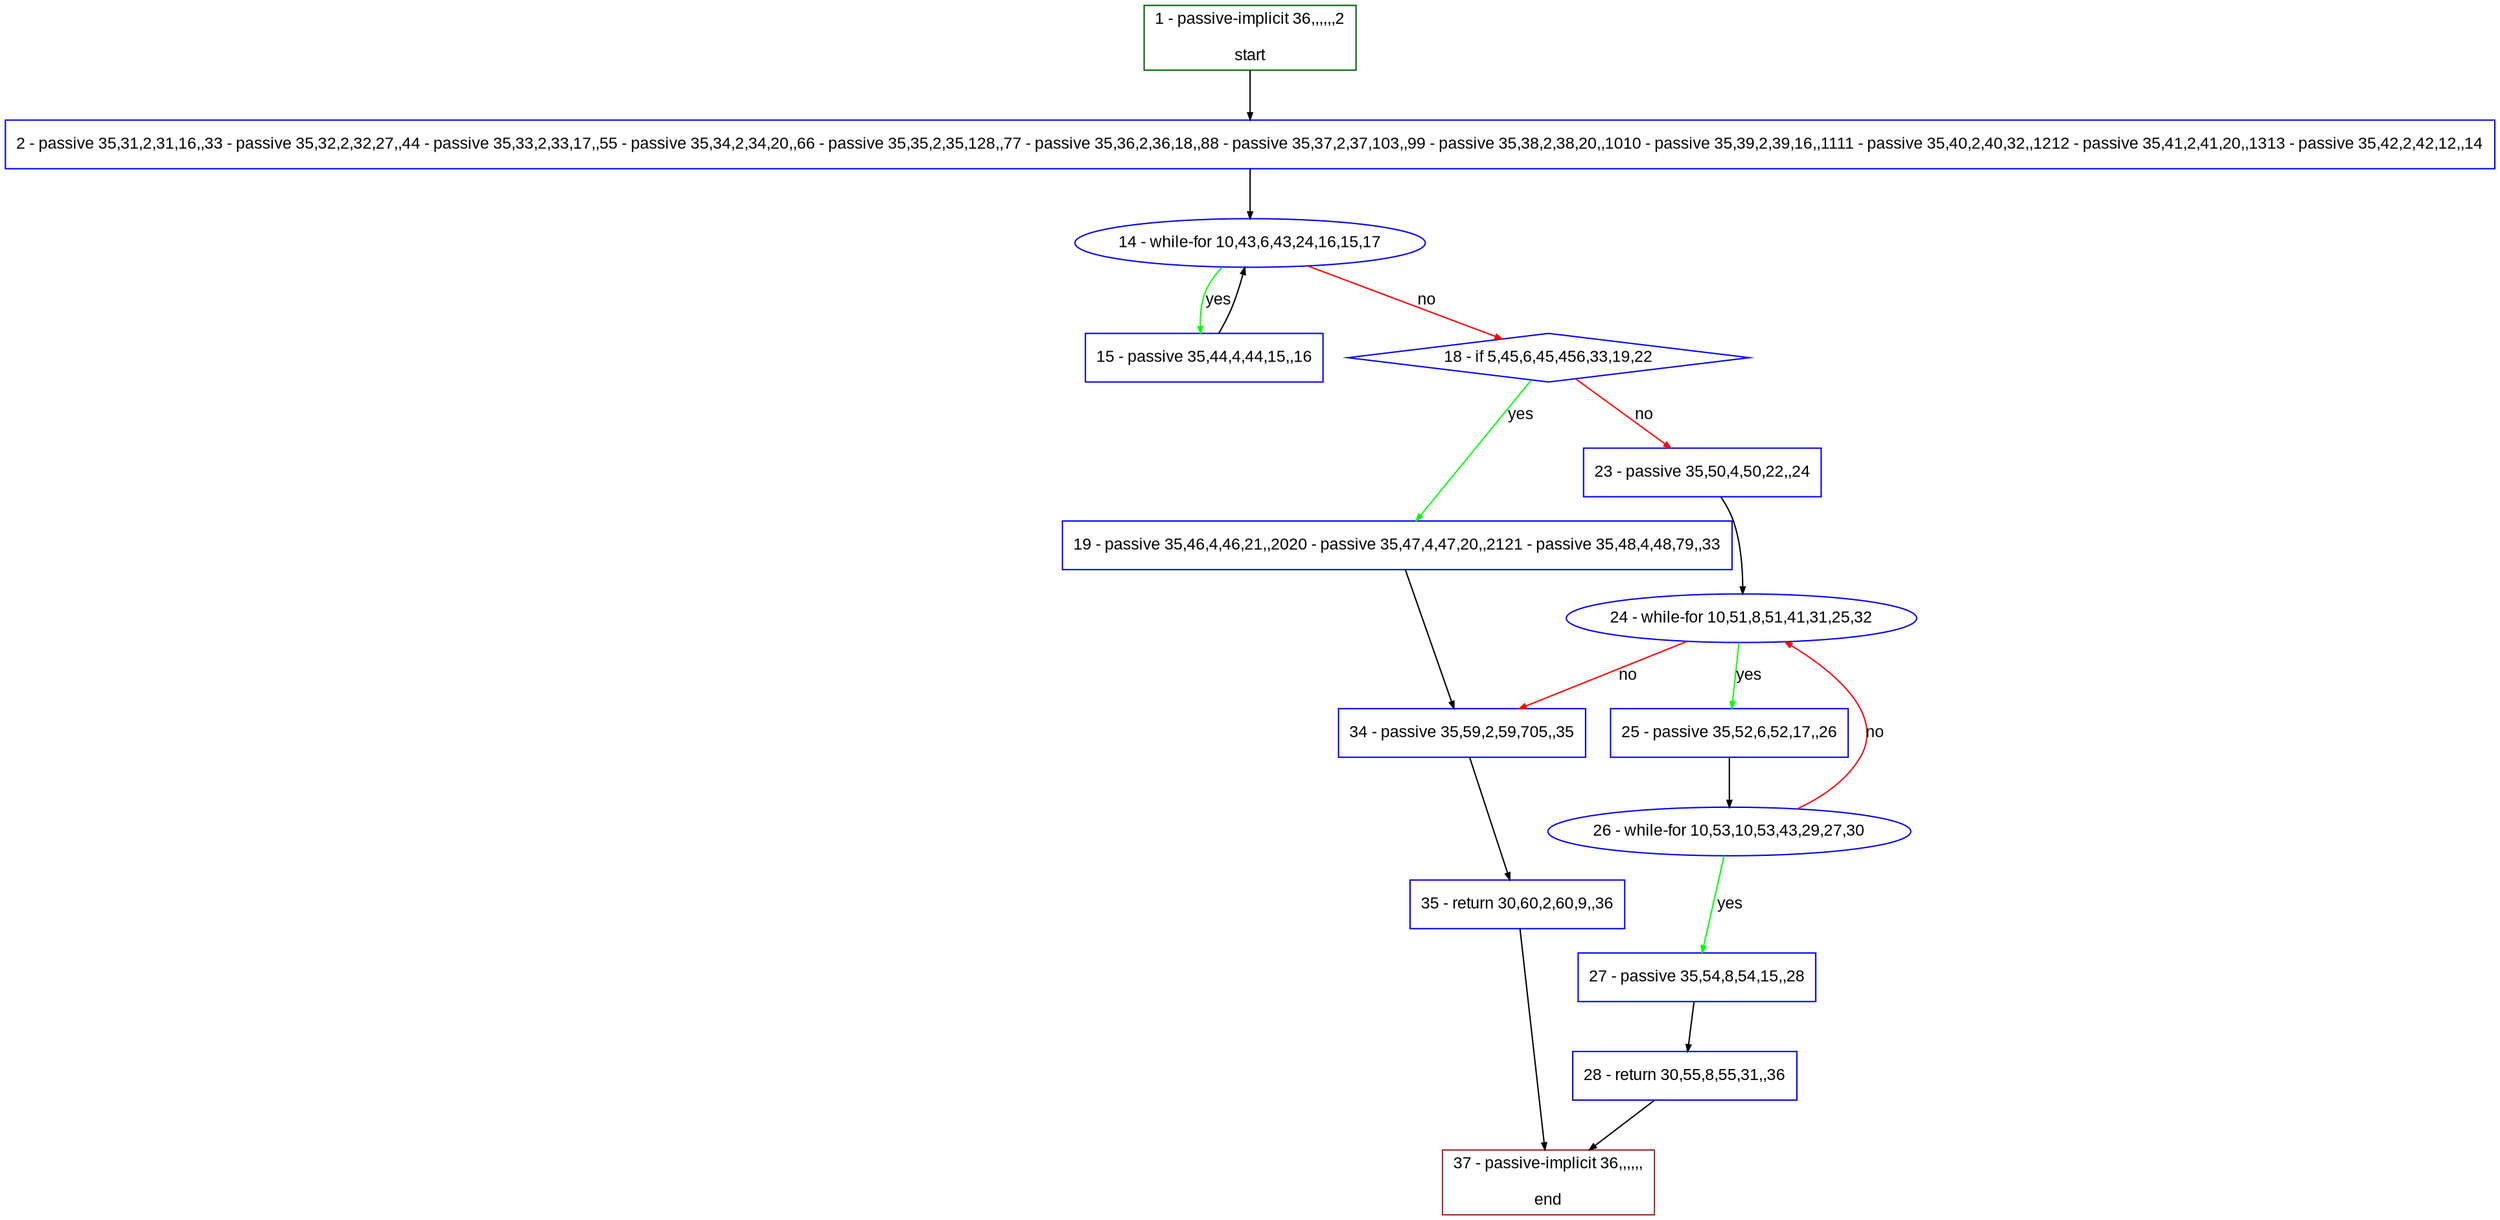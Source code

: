 digraph "" {
  graph [pack="true", label="", fontsize="12", packmode="clust", fontname="Arial", fillcolor="#FFFFCC", bgcolor="white", style="rounded,filled", compound="true"];
  node [node_initialized="no", label="", color="grey", fontsize="12", fillcolor="white", fontname="Arial", style="filled", shape="rectangle", compound="true", fixedsize="false"];
  edge [fontcolor="black", arrowhead="normal", arrowtail="none", arrowsize="0.5", ltail="", label="", color="black", fontsize="12", lhead="", fontname="Arial", dir="forward", compound="true"];
  __N1 [label="2 - passive 35,31,2,31,16,,33 - passive 35,32,2,32,27,,44 - passive 35,33,2,33,17,,55 - passive 35,34,2,34,20,,66 - passive 35,35,2,35,128,,77 - passive 35,36,2,36,18,,88 - passive 35,37,2,37,103,,99 - passive 35,38,2,38,20,,1010 - passive 35,39,2,39,16,,1111 - passive 35,40,2,40,32,,1212 - passive 35,41,2,41,20,,1313 - passive 35,42,2,42,12,,14", color="#0000ff", fillcolor="#ffffff", style="filled", shape="box"];
  __N2 [label="1 - passive-implicit 36,,,,,,2\n\nstart", color="#006400", fillcolor="#ffffff", style="filled", shape="box"];
  __N3 [label="14 - while-for 10,43,6,43,24,16,15,17", color="#0000ff", fillcolor="#ffffff", style="filled", shape="oval"];
  __N4 [label="15 - passive 35,44,4,44,15,,16", color="#0000ff", fillcolor="#ffffff", style="filled", shape="box"];
  __N5 [label="18 - if 5,45,6,45,456,33,19,22", color="#0000ff", fillcolor="#ffffff", style="filled", shape="diamond"];
  __N6 [label="19 - passive 35,46,4,46,21,,2020 - passive 35,47,4,47,20,,2121 - passive 35,48,4,48,79,,33", color="#0000ff", fillcolor="#ffffff", style="filled", shape="box"];
  __N7 [label="23 - passive 35,50,4,50,22,,24", color="#0000ff", fillcolor="#ffffff", style="filled", shape="box"];
  __N8 [label="34 - passive 35,59,2,59,705,,35", color="#0000ff", fillcolor="#ffffff", style="filled", shape="box"];
  __N9 [label="24 - while-for 10,51,8,51,41,31,25,32", color="#0000ff", fillcolor="#ffffff", style="filled", shape="oval"];
  __N10 [label="25 - passive 35,52,6,52,17,,26", color="#0000ff", fillcolor="#ffffff", style="filled", shape="box"];
  __N11 [label="26 - while-for 10,53,10,53,43,29,27,30", color="#0000ff", fillcolor="#ffffff", style="filled", shape="oval"];
  __N12 [label="27 - passive 35,54,8,54,15,,28", color="#0000ff", fillcolor="#ffffff", style="filled", shape="box"];
  __N13 [label="28 - return 30,55,8,55,31,,36", color="#0000ff", fillcolor="#ffffff", style="filled", shape="box"];
  __N14 [label="37 - passive-implicit 36,,,,,,\n\nend", color="#a52a2a", fillcolor="#ffffff", style="filled", shape="box"];
  __N15 [label="35 - return 30,60,2,60,9,,36", color="#0000ff", fillcolor="#ffffff", style="filled", shape="box"];
  __N2 -> __N1 [arrowhead="normal", arrowtail="none", color="#000000", label="", dir="forward"];
  __N1 -> __N3 [arrowhead="normal", arrowtail="none", color="#000000", label="", dir="forward"];
  __N3 -> __N4 [arrowhead="normal", arrowtail="none", color="#00ff00", label="yes", dir="forward"];
  __N4 -> __N3 [arrowhead="normal", arrowtail="none", color="#000000", label="", dir="forward"];
  __N3 -> __N5 [arrowhead="normal", arrowtail="none", color="#ff0000", label="no", dir="forward"];
  __N5 -> __N6 [arrowhead="normal", arrowtail="none", color="#00ff00", label="yes", dir="forward"];
  __N5 -> __N7 [arrowhead="normal", arrowtail="none", color="#ff0000", label="no", dir="forward"];
  __N6 -> __N8 [arrowhead="normal", arrowtail="none", color="#000000", label="", dir="forward"];
  __N7 -> __N9 [arrowhead="normal", arrowtail="none", color="#000000", label="", dir="forward"];
  __N9 -> __N10 [arrowhead="normal", arrowtail="none", color="#00ff00", label="yes", dir="forward"];
  __N9 -> __N8 [arrowhead="normal", arrowtail="none", color="#ff0000", label="no", dir="forward"];
  __N10 -> __N11 [arrowhead="normal", arrowtail="none", color="#000000", label="", dir="forward"];
  __N11 -> __N9 [arrowhead="normal", arrowtail="none", color="#ff0000", label="no", dir="forward"];
  __N11 -> __N12 [arrowhead="normal", arrowtail="none", color="#00ff00", label="yes", dir="forward"];
  __N12 -> __N13 [arrowhead="normal", arrowtail="none", color="#000000", label="", dir="forward"];
  __N13 -> __N14 [arrowhead="normal", arrowtail="none", color="#000000", label="", dir="forward"];
  __N8 -> __N15 [arrowhead="normal", arrowtail="none", color="#000000", label="", dir="forward"];
  __N15 -> __N14 [arrowhead="normal", arrowtail="none", color="#000000", label="", dir="forward"];
}
